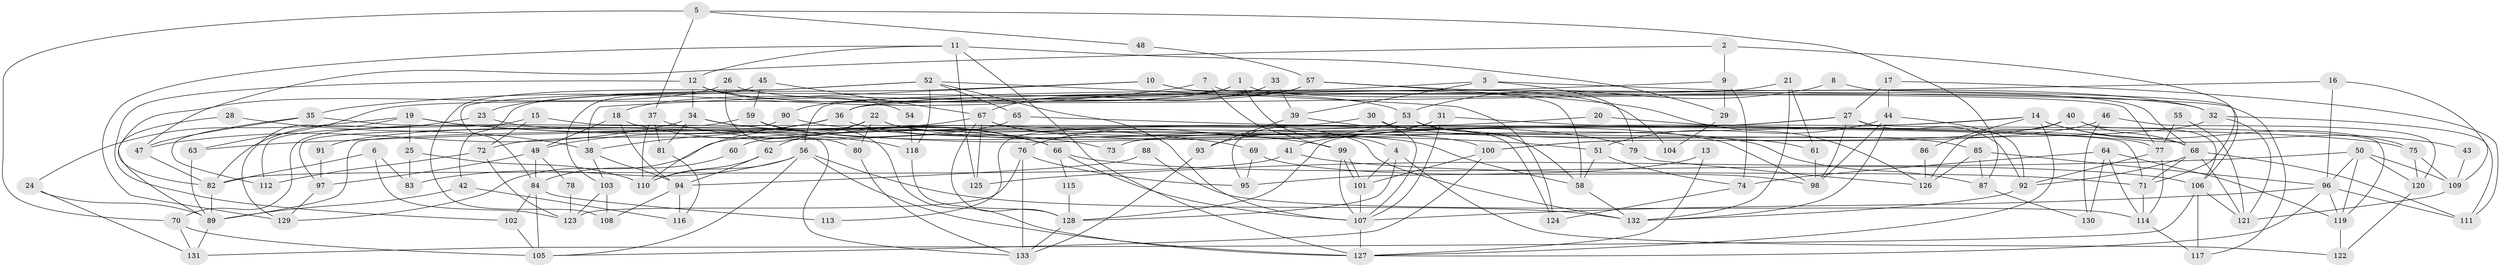 // Generated by graph-tools (version 1.1) at 2025/02/03/09/25 03:02:12]
// undirected, 133 vertices, 266 edges
graph export_dot {
graph [start="1"]
  node [color=gray90,style=filled];
  1;
  2;
  3;
  4;
  5;
  6;
  7;
  8;
  9;
  10;
  11;
  12;
  13;
  14;
  15;
  16;
  17;
  18;
  19;
  20;
  21;
  22;
  23;
  24;
  25;
  26;
  27;
  28;
  29;
  30;
  31;
  32;
  33;
  34;
  35;
  36;
  37;
  38;
  39;
  40;
  41;
  42;
  43;
  44;
  45;
  46;
  47;
  48;
  49;
  50;
  51;
  52;
  53;
  54;
  55;
  56;
  57;
  58;
  59;
  60;
  61;
  62;
  63;
  64;
  65;
  66;
  67;
  68;
  69;
  70;
  71;
  72;
  73;
  74;
  75;
  76;
  77;
  78;
  79;
  80;
  81;
  82;
  83;
  84;
  85;
  86;
  87;
  88;
  89;
  90;
  91;
  92;
  93;
  94;
  95;
  96;
  97;
  98;
  99;
  100;
  101;
  102;
  103;
  104;
  105;
  106;
  107;
  108;
  109;
  110;
  111;
  112;
  113;
  114;
  115;
  116;
  117;
  118;
  119;
  120;
  121;
  122;
  123;
  124;
  125;
  126;
  127;
  128;
  129;
  130;
  131;
  132;
  133;
  1 -- 4;
  1 -- 68;
  1 -- 18;
  1 -- 42;
  2 -- 71;
  2 -- 47;
  2 -- 9;
  3 -- 32;
  3 -- 56;
  3 -- 39;
  3 -- 79;
  4 -- 101;
  4 -- 128;
  4 -- 122;
  5 -- 37;
  5 -- 87;
  5 -- 48;
  5 -- 70;
  6 -- 82;
  6 -- 123;
  6 -- 83;
  7 -- 99;
  7 -- 35;
  7 -- 77;
  8 -- 53;
  8 -- 106;
  9 -- 36;
  9 -- 29;
  9 -- 74;
  10 -- 58;
  10 -- 38;
  10 -- 23;
  10 -- 104;
  11 -- 129;
  11 -- 127;
  11 -- 12;
  11 -- 29;
  11 -- 125;
  12 -- 34;
  12 -- 53;
  12 -- 54;
  12 -- 102;
  13 -- 95;
  13 -- 127;
  14 -- 128;
  14 -- 127;
  14 -- 43;
  14 -- 63;
  14 -- 75;
  14 -- 86;
  15 -- 71;
  15 -- 72;
  15 -- 112;
  16 -- 109;
  16 -- 96;
  16 -- 36;
  17 -- 44;
  17 -- 27;
  17 -- 111;
  18 -- 94;
  18 -- 49;
  18 -- 66;
  19 -- 24;
  19 -- 25;
  19 -- 69;
  19 -- 118;
  19 -- 129;
  20 -- 129;
  20 -- 75;
  21 -- 36;
  21 -- 132;
  21 -- 61;
  22 -- 98;
  22 -- 80;
  22 -- 62;
  22 -- 110;
  22 -- 132;
  23 -- 66;
  23 -- 82;
  24 -- 131;
  24 -- 89;
  25 -- 110;
  25 -- 83;
  26 -- 82;
  26 -- 32;
  26 -- 80;
  27 -- 92;
  27 -- 119;
  27 -- 41;
  27 -- 73;
  27 -- 98;
  28 -- 38;
  28 -- 89;
  29 -- 104;
  30 -- 107;
  30 -- 89;
  30 -- 61;
  31 -- 107;
  31 -- 68;
  31 -- 93;
  31 -- 95;
  32 -- 121;
  32 -- 111;
  32 -- 60;
  33 -- 67;
  33 -- 39;
  34 -- 51;
  34 -- 66;
  34 -- 47;
  34 -- 81;
  35 -- 47;
  35 -- 133;
  35 -- 112;
  36 -- 49;
  36 -- 38;
  36 -- 58;
  37 -- 110;
  37 -- 81;
  37 -- 73;
  38 -- 94;
  38 -- 103;
  39 -- 124;
  39 -- 93;
  40 -- 68;
  40 -- 100;
  40 -- 106;
  40 -- 126;
  41 -- 82;
  41 -- 71;
  42 -- 89;
  42 -- 116;
  43 -- 109;
  44 -- 92;
  44 -- 98;
  44 -- 51;
  44 -- 132;
  45 -- 59;
  45 -- 67;
  45 -- 103;
  46 -- 100;
  46 -- 120;
  46 -- 130;
  47 -- 82;
  48 -- 57;
  49 -- 84;
  49 -- 78;
  49 -- 97;
  50 -- 125;
  50 -- 119;
  50 -- 96;
  50 -- 109;
  50 -- 120;
  51 -- 58;
  51 -- 74;
  52 -- 107;
  52 -- 65;
  52 -- 84;
  52 -- 108;
  52 -- 118;
  52 -- 124;
  53 -- 58;
  53 -- 76;
  53 -- 85;
  53 -- 113;
  54 -- 118;
  55 -- 121;
  55 -- 77;
  56 -- 105;
  56 -- 132;
  56 -- 83;
  56 -- 110;
  56 -- 127;
  57 -- 126;
  57 -- 117;
  57 -- 63;
  57 -- 90;
  58 -- 132;
  59 -- 127;
  59 -- 79;
  59 -- 70;
  60 -- 84;
  61 -- 98;
  62 -- 110;
  62 -- 94;
  63 -- 89;
  64 -- 74;
  64 -- 119;
  64 -- 114;
  64 -- 130;
  65 -- 77;
  65 -- 72;
  66 -- 107;
  66 -- 106;
  66 -- 115;
  67 -- 100;
  67 -- 128;
  67 -- 87;
  67 -- 91;
  67 -- 125;
  68 -- 111;
  68 -- 92;
  68 -- 71;
  68 -- 121;
  69 -- 98;
  69 -- 95;
  70 -- 105;
  70 -- 131;
  71 -- 114;
  72 -- 112;
  72 -- 123;
  74 -- 124;
  75 -- 109;
  75 -- 120;
  76 -- 95;
  76 -- 123;
  76 -- 133;
  77 -- 114;
  77 -- 92;
  78 -- 123;
  79 -- 126;
  80 -- 133;
  81 -- 116;
  82 -- 89;
  84 -- 102;
  84 -- 105;
  84 -- 113;
  85 -- 87;
  85 -- 96;
  85 -- 126;
  86 -- 126;
  87 -- 130;
  88 -- 114;
  88 -- 94;
  89 -- 131;
  90 -- 99;
  90 -- 97;
  91 -- 97;
  92 -- 132;
  93 -- 133;
  94 -- 108;
  94 -- 116;
  96 -- 107;
  96 -- 111;
  96 -- 119;
  96 -- 127;
  97 -- 129;
  99 -- 107;
  99 -- 101;
  99 -- 101;
  100 -- 105;
  100 -- 101;
  101 -- 107;
  102 -- 105;
  103 -- 108;
  103 -- 123;
  106 -- 117;
  106 -- 121;
  106 -- 131;
  107 -- 127;
  109 -- 121;
  114 -- 117;
  115 -- 128;
  118 -- 128;
  119 -- 122;
  120 -- 122;
  128 -- 133;
}
